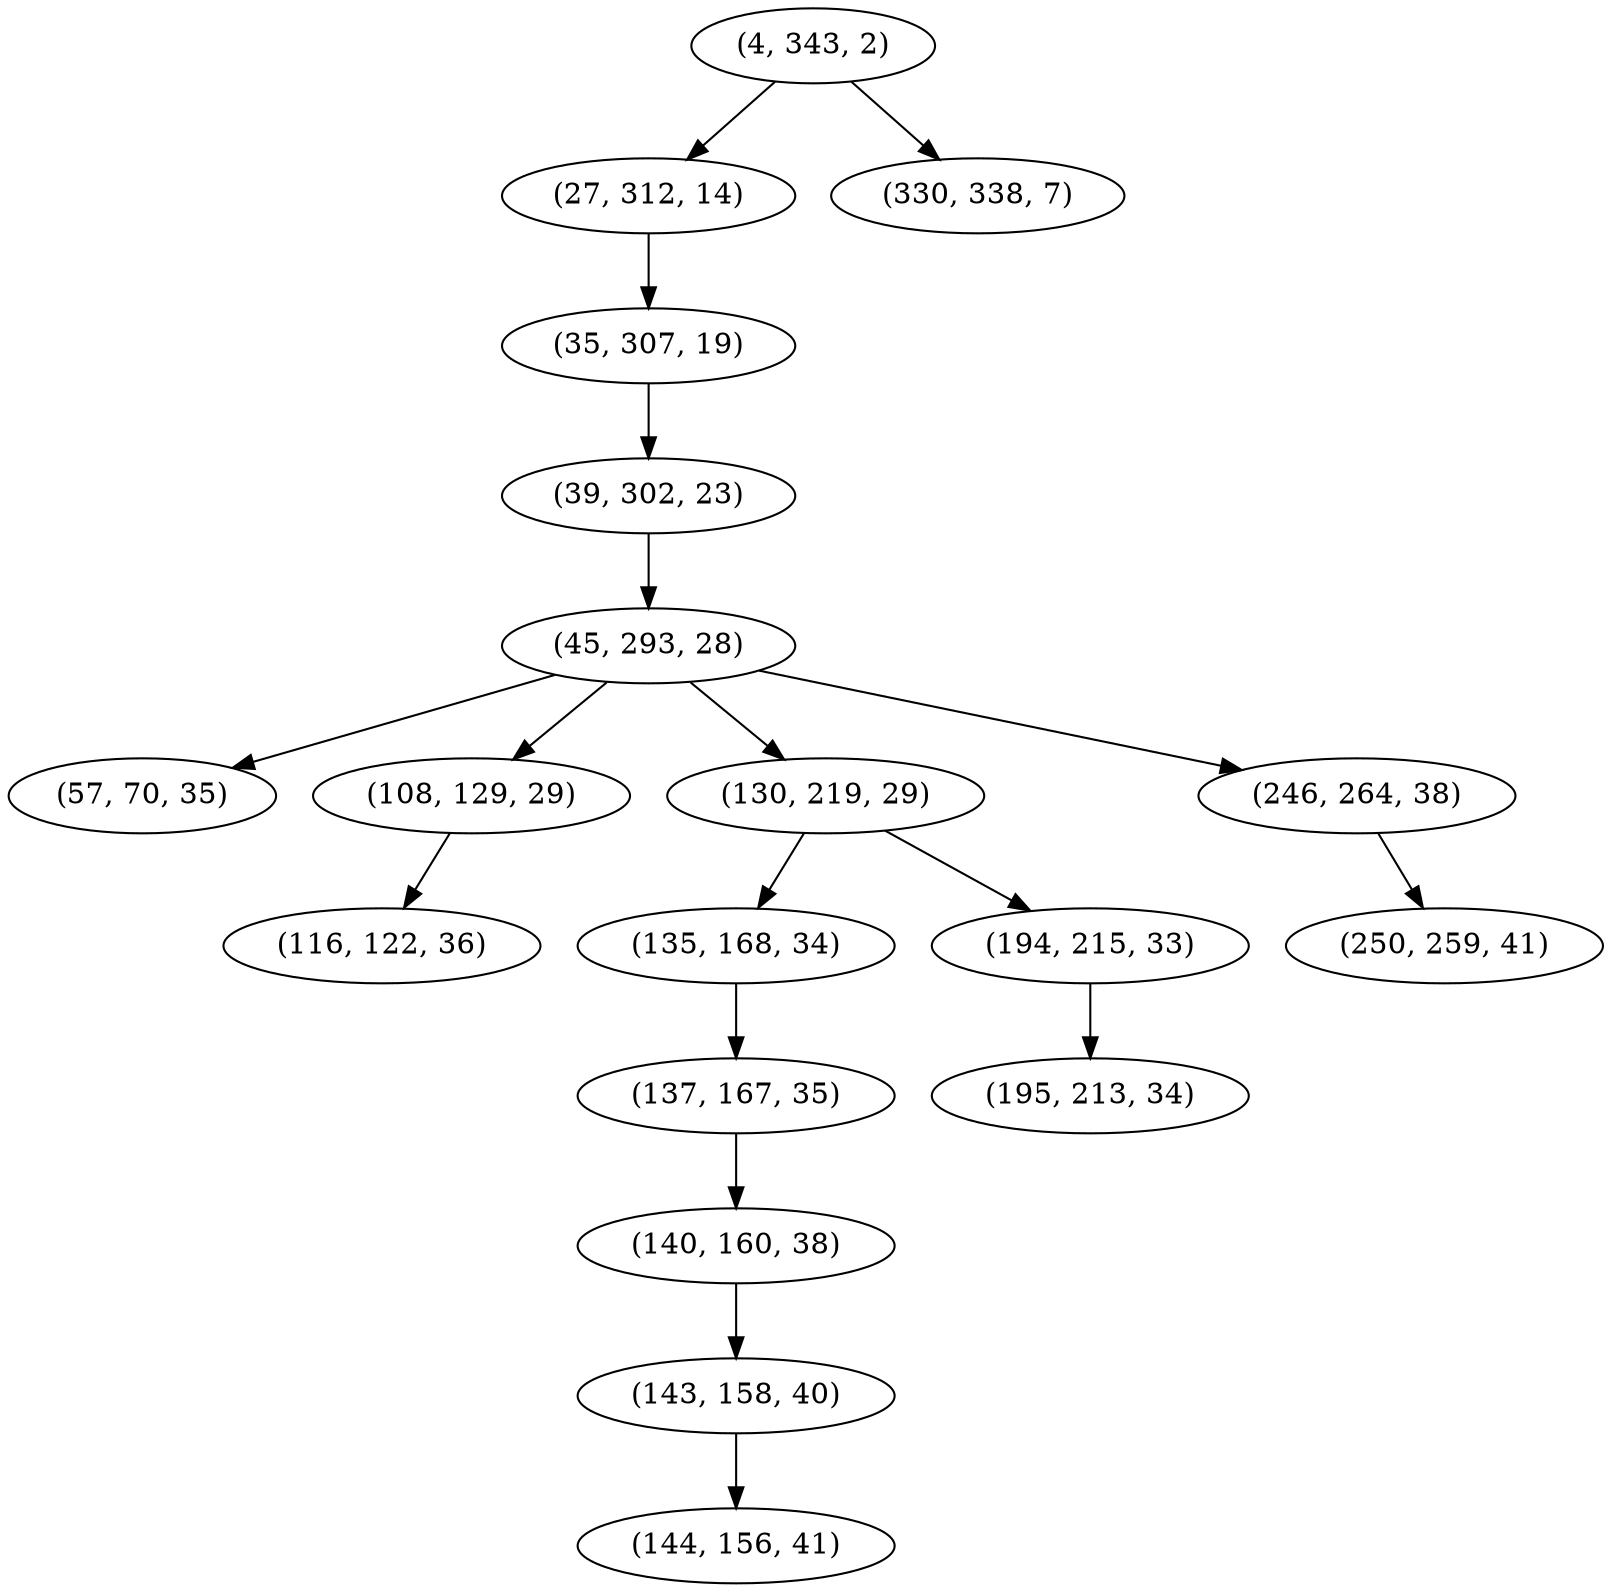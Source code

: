 digraph tree {
    "(4, 343, 2)";
    "(27, 312, 14)";
    "(35, 307, 19)";
    "(39, 302, 23)";
    "(45, 293, 28)";
    "(57, 70, 35)";
    "(108, 129, 29)";
    "(116, 122, 36)";
    "(130, 219, 29)";
    "(135, 168, 34)";
    "(137, 167, 35)";
    "(140, 160, 38)";
    "(143, 158, 40)";
    "(144, 156, 41)";
    "(194, 215, 33)";
    "(195, 213, 34)";
    "(246, 264, 38)";
    "(250, 259, 41)";
    "(330, 338, 7)";
    "(4, 343, 2)" -> "(27, 312, 14)";
    "(4, 343, 2)" -> "(330, 338, 7)";
    "(27, 312, 14)" -> "(35, 307, 19)";
    "(35, 307, 19)" -> "(39, 302, 23)";
    "(39, 302, 23)" -> "(45, 293, 28)";
    "(45, 293, 28)" -> "(57, 70, 35)";
    "(45, 293, 28)" -> "(108, 129, 29)";
    "(45, 293, 28)" -> "(130, 219, 29)";
    "(45, 293, 28)" -> "(246, 264, 38)";
    "(108, 129, 29)" -> "(116, 122, 36)";
    "(130, 219, 29)" -> "(135, 168, 34)";
    "(130, 219, 29)" -> "(194, 215, 33)";
    "(135, 168, 34)" -> "(137, 167, 35)";
    "(137, 167, 35)" -> "(140, 160, 38)";
    "(140, 160, 38)" -> "(143, 158, 40)";
    "(143, 158, 40)" -> "(144, 156, 41)";
    "(194, 215, 33)" -> "(195, 213, 34)";
    "(246, 264, 38)" -> "(250, 259, 41)";
}
